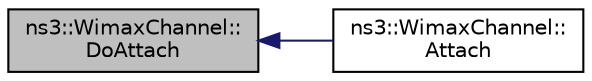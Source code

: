 digraph "ns3::WimaxChannel::DoAttach"
{
  edge [fontname="Helvetica",fontsize="10",labelfontname="Helvetica",labelfontsize="10"];
  node [fontname="Helvetica",fontsize="10",shape=record];
  rankdir="LR";
  Node1 [label="ns3::WimaxChannel::\lDoAttach",height=0.2,width=0.4,color="black", fillcolor="grey75", style="filled", fontcolor="black"];
  Node1 -> Node2 [dir="back",color="midnightblue",fontsize="10",style="solid"];
  Node2 [label="ns3::WimaxChannel::\lAttach",height=0.2,width=0.4,color="black", fillcolor="white", style="filled",URL="$df/d3a/classns3_1_1WimaxChannel.html#a4cf9305ed2aae148df9a7f897f9b56bc",tooltip="attach the channel to a physical layer of a device "];
}
